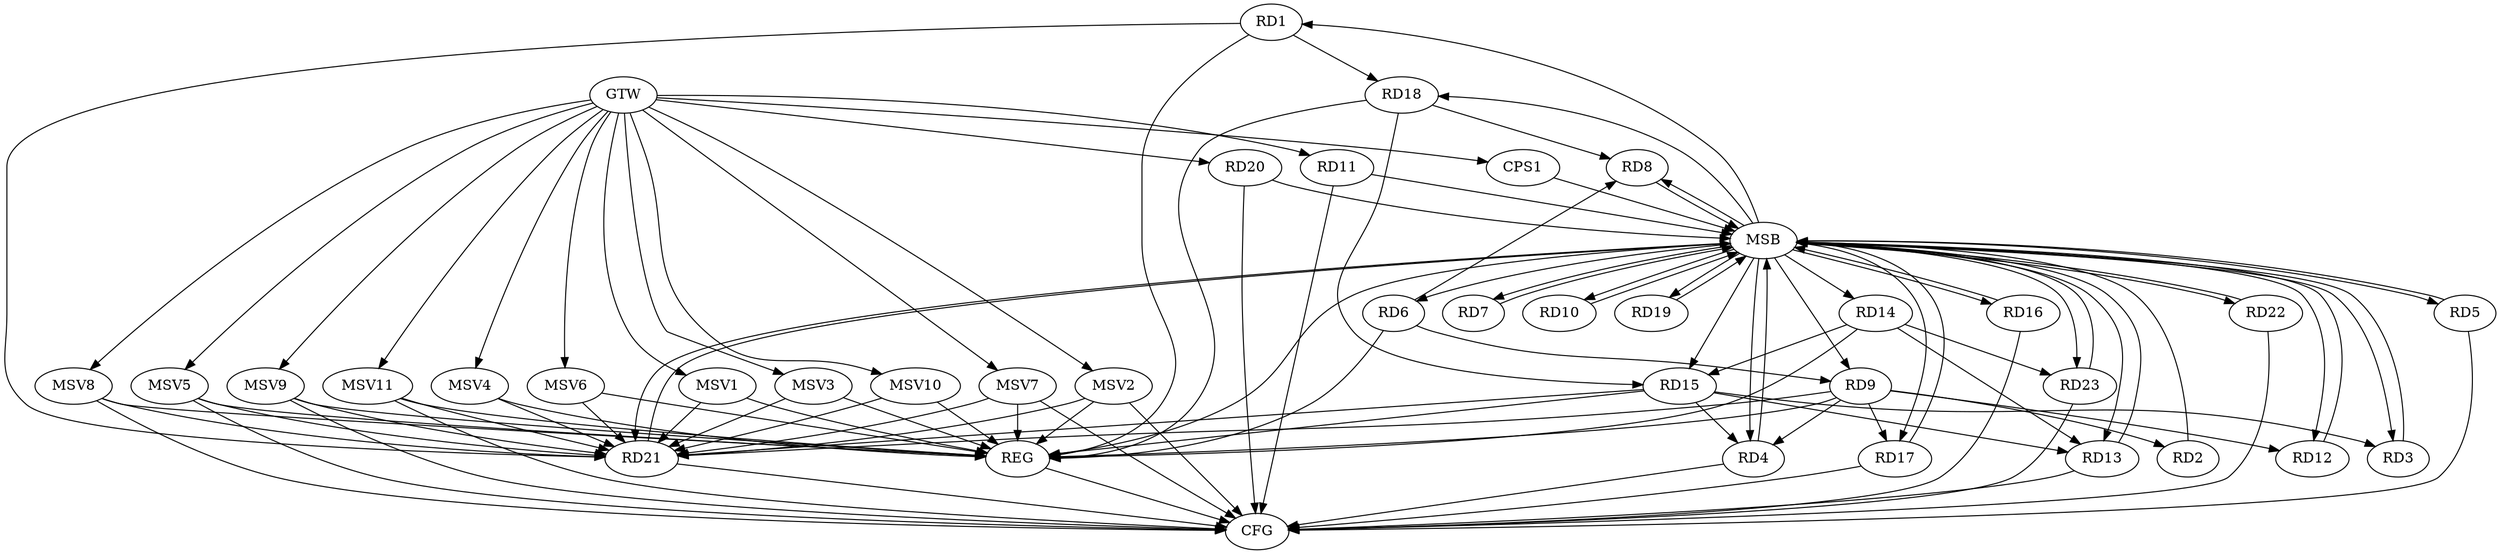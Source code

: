 strict digraph G {
  RD1 [ label="RD1" ];
  RD2 [ label="RD2" ];
  RD3 [ label="RD3" ];
  RD4 [ label="RD4" ];
  RD5 [ label="RD5" ];
  RD6 [ label="RD6" ];
  RD7 [ label="RD7" ];
  RD8 [ label="RD8" ];
  RD9 [ label="RD9" ];
  RD10 [ label="RD10" ];
  RD11 [ label="RD11" ];
  RD12 [ label="RD12" ];
  RD13 [ label="RD13" ];
  RD14 [ label="RD14" ];
  RD15 [ label="RD15" ];
  RD16 [ label="RD16" ];
  RD17 [ label="RD17" ];
  RD18 [ label="RD18" ];
  RD19 [ label="RD19" ];
  RD20 [ label="RD20" ];
  RD21 [ label="RD21" ];
  RD22 [ label="RD22" ];
  RD23 [ label="RD23" ];
  CPS1 [ label="CPS1" ];
  GTW [ label="GTW" ];
  REG [ label="REG" ];
  MSB [ label="MSB" ];
  CFG [ label="CFG" ];
  MSV1 [ label="MSV1" ];
  MSV2 [ label="MSV2" ];
  MSV3 [ label="MSV3" ];
  MSV4 [ label="MSV4" ];
  MSV5 [ label="MSV5" ];
  MSV6 [ label="MSV6" ];
  MSV7 [ label="MSV7" ];
  MSV8 [ label="MSV8" ];
  MSV9 [ label="MSV9" ];
  MSV10 [ label="MSV10" ];
  MSV11 [ label="MSV11" ];
  RD1 -> RD18;
  RD1 -> RD21;
  RD9 -> RD2;
  RD15 -> RD3;
  RD9 -> RD4;
  RD15 -> RD4;
  RD6 -> RD8;
  RD6 -> RD9;
  RD18 -> RD8;
  RD9 -> RD12;
  RD9 -> RD17;
  RD9 -> RD21;
  RD14 -> RD13;
  RD15 -> RD13;
  RD14 -> RD15;
  RD14 -> RD23;
  RD18 -> RD15;
  RD15 -> RD21;
  GTW -> RD11;
  GTW -> RD20;
  GTW -> CPS1;
  RD1 -> REG;
  RD6 -> REG;
  RD9 -> REG;
  RD14 -> REG;
  RD15 -> REG;
  RD18 -> REG;
  RD2 -> MSB;
  MSB -> RD13;
  MSB -> RD15;
  MSB -> RD17;
  MSB -> RD23;
  MSB -> REG;
  RD3 -> MSB;
  MSB -> RD7;
  RD4 -> MSB;
  MSB -> RD19;
  RD5 -> MSB;
  MSB -> RD10;
  RD7 -> MSB;
  MSB -> RD18;
  MSB -> RD21;
  RD8 -> MSB;
  MSB -> RD1;
  MSB -> RD5;
  MSB -> RD14;
  RD10 -> MSB;
  RD11 -> MSB;
  MSB -> RD22;
  RD12 -> MSB;
  MSB -> RD8;
  RD13 -> MSB;
  MSB -> RD12;
  RD16 -> MSB;
  MSB -> RD4;
  RD17 -> MSB;
  MSB -> RD3;
  RD19 -> MSB;
  MSB -> RD9;
  MSB -> RD16;
  RD20 -> MSB;
  RD21 -> MSB;
  MSB -> RD6;
  RD22 -> MSB;
  RD23 -> MSB;
  CPS1 -> MSB;
  RD13 -> CFG;
  RD17 -> CFG;
  RD20 -> CFG;
  RD16 -> CFG;
  RD4 -> CFG;
  RD22 -> CFG;
  RD21 -> CFG;
  RD23 -> CFG;
  RD5 -> CFG;
  RD11 -> CFG;
  REG -> CFG;
  MSV1 -> RD21;
  GTW -> MSV1;
  MSV1 -> REG;
  MSV2 -> RD21;
  GTW -> MSV2;
  MSV2 -> REG;
  MSV2 -> CFG;
  MSV3 -> RD21;
  MSV4 -> RD21;
  MSV5 -> RD21;
  GTW -> MSV3;
  MSV3 -> REG;
  GTW -> MSV4;
  MSV4 -> REG;
  GTW -> MSV5;
  MSV5 -> REG;
  MSV5 -> CFG;
  MSV6 -> RD21;
  GTW -> MSV6;
  MSV6 -> REG;
  MSV7 -> RD21;
  GTW -> MSV7;
  MSV7 -> REG;
  MSV7 -> CFG;
  MSV8 -> RD21;
  GTW -> MSV8;
  MSV8 -> REG;
  MSV8 -> CFG;
  MSV9 -> RD21;
  GTW -> MSV9;
  MSV9 -> REG;
  MSV9 -> CFG;
  MSV10 -> RD21;
  GTW -> MSV10;
  MSV10 -> REG;
  MSV11 -> RD21;
  GTW -> MSV11;
  MSV11 -> REG;
  MSV11 -> CFG;
}
